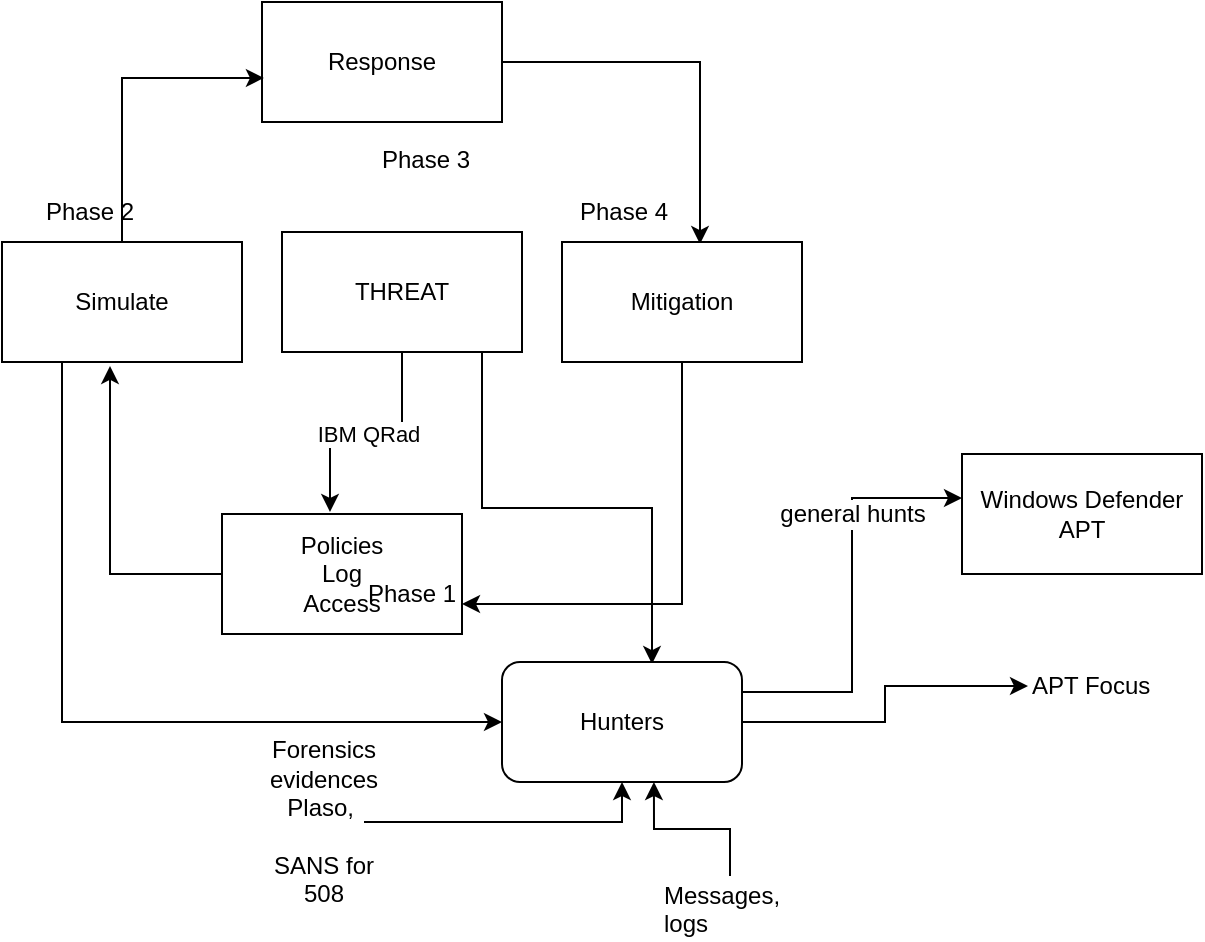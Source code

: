 <mxfile version="11.1.1" type="github"><diagram id="slWxoc5iRkrPvVEEvjyx" name="Page-1"><mxGraphModel dx="1186" dy="717" grid="1" gridSize="10" guides="1" tooltips="1" connect="1" arrows="1" fold="1" page="1" pageScale="1" pageWidth="827" pageHeight="1169" math="0" shadow="0"><root><mxCell id="0"/><mxCell id="1" parent="0"/><mxCell id="4M4Dp0Dyl2nYeMQEUFJV-12" value="IBM QRad" style="edgeStyle=orthogonalEdgeStyle;rounded=0;orthogonalLoop=1;jettySize=auto;html=1;exitX=0.5;exitY=1;exitDx=0;exitDy=0;entryX=0.45;entryY=-0.017;entryDx=0;entryDy=0;entryPerimeter=0;" edge="1" parent="1" source="4M4Dp0Dyl2nYeMQEUFJV-1" target="4M4Dp0Dyl2nYeMQEUFJV-5"><mxGeometry relative="1" as="geometry"/></mxCell><mxCell id="4M4Dp0Dyl2nYeMQEUFJV-17" style="edgeStyle=orthogonalEdgeStyle;rounded=0;orthogonalLoop=1;jettySize=auto;html=1;entryX=0.625;entryY=0.017;entryDx=0;entryDy=0;entryPerimeter=0;" edge="1" parent="1" source="4M4Dp0Dyl2nYeMQEUFJV-1" target="4M4Dp0Dyl2nYeMQEUFJV-6"><mxGeometry relative="1" as="geometry"><Array as="points"><mxPoint x="240" y="263"/><mxPoint x="325" y="263"/></Array></mxGeometry></mxCell><mxCell id="4M4Dp0Dyl2nYeMQEUFJV-1" value="THREAT" style="rounded=0;whiteSpace=wrap;html=1;" vertex="1" parent="1"><mxGeometry x="140" y="125" width="120" height="60" as="geometry"/></mxCell><mxCell id="4M4Dp0Dyl2nYeMQEUFJV-9" style="edgeStyle=orthogonalEdgeStyle;rounded=0;orthogonalLoop=1;jettySize=auto;html=1;exitX=1;exitY=0.5;exitDx=0;exitDy=0;entryX=0.575;entryY=0.017;entryDx=0;entryDy=0;entryPerimeter=0;" edge="1" parent="1" source="4M4Dp0Dyl2nYeMQEUFJV-2" target="4M4Dp0Dyl2nYeMQEUFJV-4"><mxGeometry relative="1" as="geometry"/></mxCell><mxCell id="4M4Dp0Dyl2nYeMQEUFJV-2" value="Response" style="rounded=0;whiteSpace=wrap;html=1;" vertex="1" parent="1"><mxGeometry x="130" y="10" width="120" height="60" as="geometry"/></mxCell><mxCell id="4M4Dp0Dyl2nYeMQEUFJV-8" style="edgeStyle=orthogonalEdgeStyle;rounded=0;orthogonalLoop=1;jettySize=auto;html=1;exitX=0.5;exitY=0;exitDx=0;exitDy=0;entryX=0.008;entryY=0.633;entryDx=0;entryDy=0;entryPerimeter=0;" edge="1" parent="1" source="4M4Dp0Dyl2nYeMQEUFJV-3" target="4M4Dp0Dyl2nYeMQEUFJV-2"><mxGeometry relative="1" as="geometry"/></mxCell><mxCell id="4M4Dp0Dyl2nYeMQEUFJV-18" style="edgeStyle=orthogonalEdgeStyle;rounded=0;orthogonalLoop=1;jettySize=auto;html=1;exitX=0.25;exitY=1;exitDx=0;exitDy=0;entryX=0;entryY=0.5;entryDx=0;entryDy=0;" edge="1" parent="1" source="4M4Dp0Dyl2nYeMQEUFJV-3" target="4M4Dp0Dyl2nYeMQEUFJV-6"><mxGeometry relative="1" as="geometry"/></mxCell><mxCell id="4M4Dp0Dyl2nYeMQEUFJV-3" value="Simulate" style="rounded=0;whiteSpace=wrap;html=1;" vertex="1" parent="1"><mxGeometry y="130" width="120" height="60" as="geometry"/></mxCell><mxCell id="4M4Dp0Dyl2nYeMQEUFJV-10" style="edgeStyle=orthogonalEdgeStyle;rounded=0;orthogonalLoop=1;jettySize=auto;html=1;exitX=0.5;exitY=1;exitDx=0;exitDy=0;entryX=1;entryY=0.75;entryDx=0;entryDy=0;" edge="1" parent="1" source="4M4Dp0Dyl2nYeMQEUFJV-4" target="4M4Dp0Dyl2nYeMQEUFJV-5"><mxGeometry relative="1" as="geometry"/></mxCell><mxCell id="4M4Dp0Dyl2nYeMQEUFJV-4" value="Mitigation" style="rounded=0;whiteSpace=wrap;html=1;" vertex="1" parent="1"><mxGeometry x="280" y="130" width="120" height="60" as="geometry"/></mxCell><mxCell id="4M4Dp0Dyl2nYeMQEUFJV-11" style="edgeStyle=orthogonalEdgeStyle;rounded=0;orthogonalLoop=1;jettySize=auto;html=1;exitX=0;exitY=0.5;exitDx=0;exitDy=0;entryX=0.45;entryY=1.033;entryDx=0;entryDy=0;entryPerimeter=0;" edge="1" parent="1" source="4M4Dp0Dyl2nYeMQEUFJV-5" target="4M4Dp0Dyl2nYeMQEUFJV-3"><mxGeometry relative="1" as="geometry"/></mxCell><mxCell id="4M4Dp0Dyl2nYeMQEUFJV-5" value="Policies&lt;br&gt;Log&lt;br&gt;Access" style="rounded=0;whiteSpace=wrap;html=1;" vertex="1" parent="1"><mxGeometry x="110" y="266" width="120" height="60" as="geometry"/></mxCell><mxCell id="4M4Dp0Dyl2nYeMQEUFJV-25" style="edgeStyle=orthogonalEdgeStyle;rounded=0;orthogonalLoop=1;jettySize=auto;html=1;" edge="1" parent="1" source="4M4Dp0Dyl2nYeMQEUFJV-6" target="4M4Dp0Dyl2nYeMQEUFJV-24"><mxGeometry relative="1" as="geometry"/></mxCell><mxCell id="4M4Dp0Dyl2nYeMQEUFJV-26" style="edgeStyle=orthogonalEdgeStyle;rounded=0;orthogonalLoop=1;jettySize=auto;html=1;exitX=1;exitY=0.25;exitDx=0;exitDy=0;entryX=0;entryY=0.367;entryDx=0;entryDy=0;entryPerimeter=0;" edge="1" parent="1" source="4M4Dp0Dyl2nYeMQEUFJV-6" target="4M4Dp0Dyl2nYeMQEUFJV-23"><mxGeometry relative="1" as="geometry"/></mxCell><mxCell id="4M4Dp0Dyl2nYeMQEUFJV-27" value="general hunts" style="text;html=1;resizable=0;points=[];align=center;verticalAlign=middle;labelBackgroundColor=#ffffff;" vertex="1" connectable="0" parent="4M4Dp0Dyl2nYeMQEUFJV-26"><mxGeometry x="0.391" relative="1" as="geometry"><mxPoint as="offset"/></mxGeometry></mxCell><mxCell id="4M4Dp0Dyl2nYeMQEUFJV-6" value="Hunters" style="rounded=1;whiteSpace=wrap;html=1;" vertex="1" parent="1"><mxGeometry x="250" y="340" width="120" height="60" as="geometry"/></mxCell><mxCell id="4M4Dp0Dyl2nYeMQEUFJV-20" style="edgeStyle=orthogonalEdgeStyle;rounded=0;orthogonalLoop=1;jettySize=auto;html=1;entryX=0.5;entryY=1;entryDx=0;entryDy=0;" edge="1" parent="1" source="4M4Dp0Dyl2nYeMQEUFJV-7" target="4M4Dp0Dyl2nYeMQEUFJV-6"><mxGeometry relative="1" as="geometry"/></mxCell><mxCell id="4M4Dp0Dyl2nYeMQEUFJV-7" value="Forensics evidences&lt;br&gt;Plaso,&amp;nbsp;&lt;br&gt;&lt;br&gt;SANS for 508" style="text;html=1;strokeColor=none;fillColor=none;align=center;verticalAlign=middle;whiteSpace=wrap;rounded=0;" vertex="1" parent="1"><mxGeometry x="141" y="410" width="40" height="20" as="geometry"/></mxCell><mxCell id="4M4Dp0Dyl2nYeMQEUFJV-13" value="Phase 1" style="text;html=1;resizable=0;points=[];autosize=1;align=left;verticalAlign=top;spacingTop=-4;" vertex="1" parent="1"><mxGeometry x="181" y="296" width="60" height="20" as="geometry"/></mxCell><mxCell id="4M4Dp0Dyl2nYeMQEUFJV-14" value="Phase 2" style="text;html=1;resizable=0;points=[];autosize=1;align=left;verticalAlign=top;spacingTop=-4;" vertex="1" parent="1"><mxGeometry x="20" y="105" width="60" height="20" as="geometry"/></mxCell><mxCell id="4M4Dp0Dyl2nYeMQEUFJV-15" value="Phase 3" style="text;html=1;resizable=0;points=[];autosize=1;align=left;verticalAlign=top;spacingTop=-4;" vertex="1" parent="1"><mxGeometry x="188" y="79" width="60" height="20" as="geometry"/></mxCell><mxCell id="4M4Dp0Dyl2nYeMQEUFJV-16" value="Phase 4" style="text;html=1;resizable=0;points=[];autosize=1;align=left;verticalAlign=top;spacingTop=-4;" vertex="1" parent="1"><mxGeometry x="287" y="105" width="60" height="20" as="geometry"/></mxCell><mxCell id="4M4Dp0Dyl2nYeMQEUFJV-22" style="edgeStyle=orthogonalEdgeStyle;rounded=0;orthogonalLoop=1;jettySize=auto;html=1;entryX=0.633;entryY=1;entryDx=0;entryDy=0;entryPerimeter=0;" edge="1" parent="1" source="4M4Dp0Dyl2nYeMQEUFJV-21" target="4M4Dp0Dyl2nYeMQEUFJV-6"><mxGeometry relative="1" as="geometry"/></mxCell><mxCell id="4M4Dp0Dyl2nYeMQEUFJV-21" value="Messages,&lt;br&gt;logs" style="text;html=1;resizable=0;points=[];autosize=1;align=left;verticalAlign=top;spacingTop=-4;" vertex="1" parent="1"><mxGeometry x="329" y="447" width="70" height="30" as="geometry"/></mxCell><mxCell id="4M4Dp0Dyl2nYeMQEUFJV-23" value="Windows Defender APT" style="rounded=0;whiteSpace=wrap;html=1;" vertex="1" parent="1"><mxGeometry x="480" y="236" width="120" height="60" as="geometry"/></mxCell><mxCell id="4M4Dp0Dyl2nYeMQEUFJV-24" value="APT Focus" style="text;html=1;resizable=0;points=[];autosize=1;align=left;verticalAlign=top;spacingTop=-4;" vertex="1" parent="1"><mxGeometry x="513" y="342" width="70" height="20" as="geometry"/></mxCell></root></mxGraphModel></diagram></mxfile>